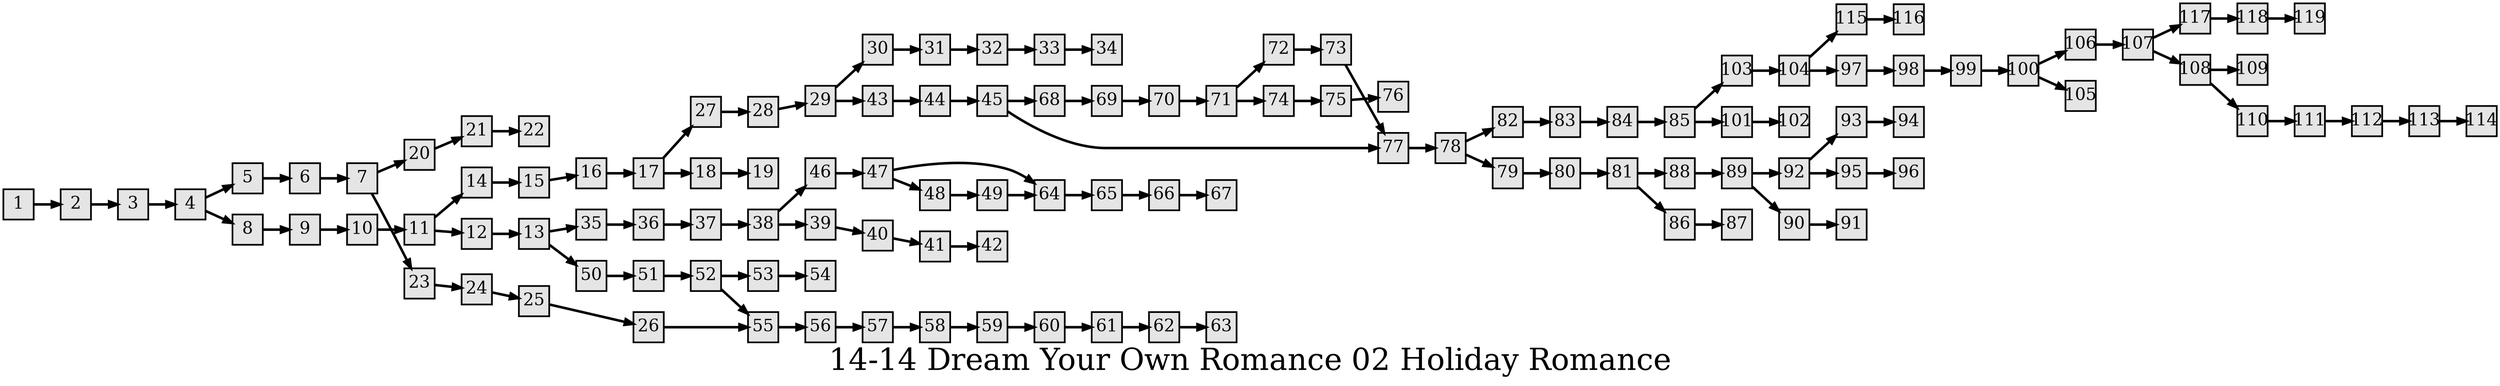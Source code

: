 digraph g{
  graph [ label="14-14 Dream Your Own Romance 02 Holiday Romance" rankdir=LR, ordering=out, fontsize=36, nodesep="0.35", ranksep="0.45"];
  node  [shape=rect, penwidth=2, fontsize=20, style=filled, fillcolor=grey90, margin="0,0", labelfloat=true, regular=true, fixedsize=true];
  edge  [labelfloat=true, penwidth=3, fontsize=12];
  1 -> 2;
  2 -> 3;
  3 -> 4;
  4 -> 5;
  4 -> 8;
  5 -> 6;
  6 -> 7;
  7 -> 20;
  7 -> 23;
  8 -> 9;
  9 -> 10;
  10 -> 11;
  11 -> 14;
  11 -> 12;
  12 -> 13;
  13 -> 35;
  13 -> 50;
  14 -> 15;
  15 -> 16;
  16 -> 17;
  17 -> 27;
  17 -> 18;
  18 -> 19;
  20 -> 21;
  21 -> 22;
  23 -> 24;
  24 -> 25;
  25 -> 26;
  26 -> 55;
  27 -> 28;
  28 -> 29;
  29 -> 30;
  29 -> 43;
  30 -> 31;
  31 -> 32;
  32 -> 33;
  33 -> 34;
  35 -> 36;
  36 -> 37;
  37 -> 38;
  38 -> 46;
  38 -> 39;
  39 -> 40;
  40 -> 41;
  41 -> 42;
  43 -> 44;
  44 -> 45;
  45 -> 68;
  45 -> 77;
  46 -> 47;
  47 -> 64;
  47 -> 48;
  48 -> 49;
  49 -> 64;
  50 -> 51;
  51 -> 52;
  52 -> 53;
  52 -> 55;
  53 -> 54;
  55 -> 56;
  56 -> 57;
  57 -> 58;
  58 -> 59;
  59 -> 60;
  60 -> 61;
  61 -> 62;
  62 -> 63;
  64 -> 65;
  65 -> 66;
  66 -> 67;
  68 -> 69;
  69 -> 70;
  70 -> 71;
  71 -> 72;
  71 -> 74;
  72 -> 73;
  73 -> 77;
  74 -> 75;
  75 -> 76;
  77 -> 78;
  78 -> 82;
  78 -> 79;
  79 -> 80;
  80 -> 81;
  81 -> 88;
  81 -> 86;
  82 -> 83;
  83 -> 84;
  84 -> 85;
  85 -> 103;
  85 -> 101;
  86 -> 87;
  88 -> 89;
  89 -> 92;
  89 -> 90;
  90 -> 91;
  92 -> 93;
  92 -> 95;
  93 -> 94;
  95 -> 96;
  97 -> 98;
  98 -> 99;
  99 -> 100;
  100 -> 106;
  100 -> 105;
  101 -> 102;
  103 -> 104;
  104 -> 115;
  104 -> 97;
  106 -> 107;
  107 -> 117;
  107 -> 108;
  108 -> 109;
  108 -> 110;
  110 -> 111;
  111 -> 112;
  112 -> 113;
  113 -> 114;
  115 -> 116;
  117 -> 118;
  118 -> 119;

}

